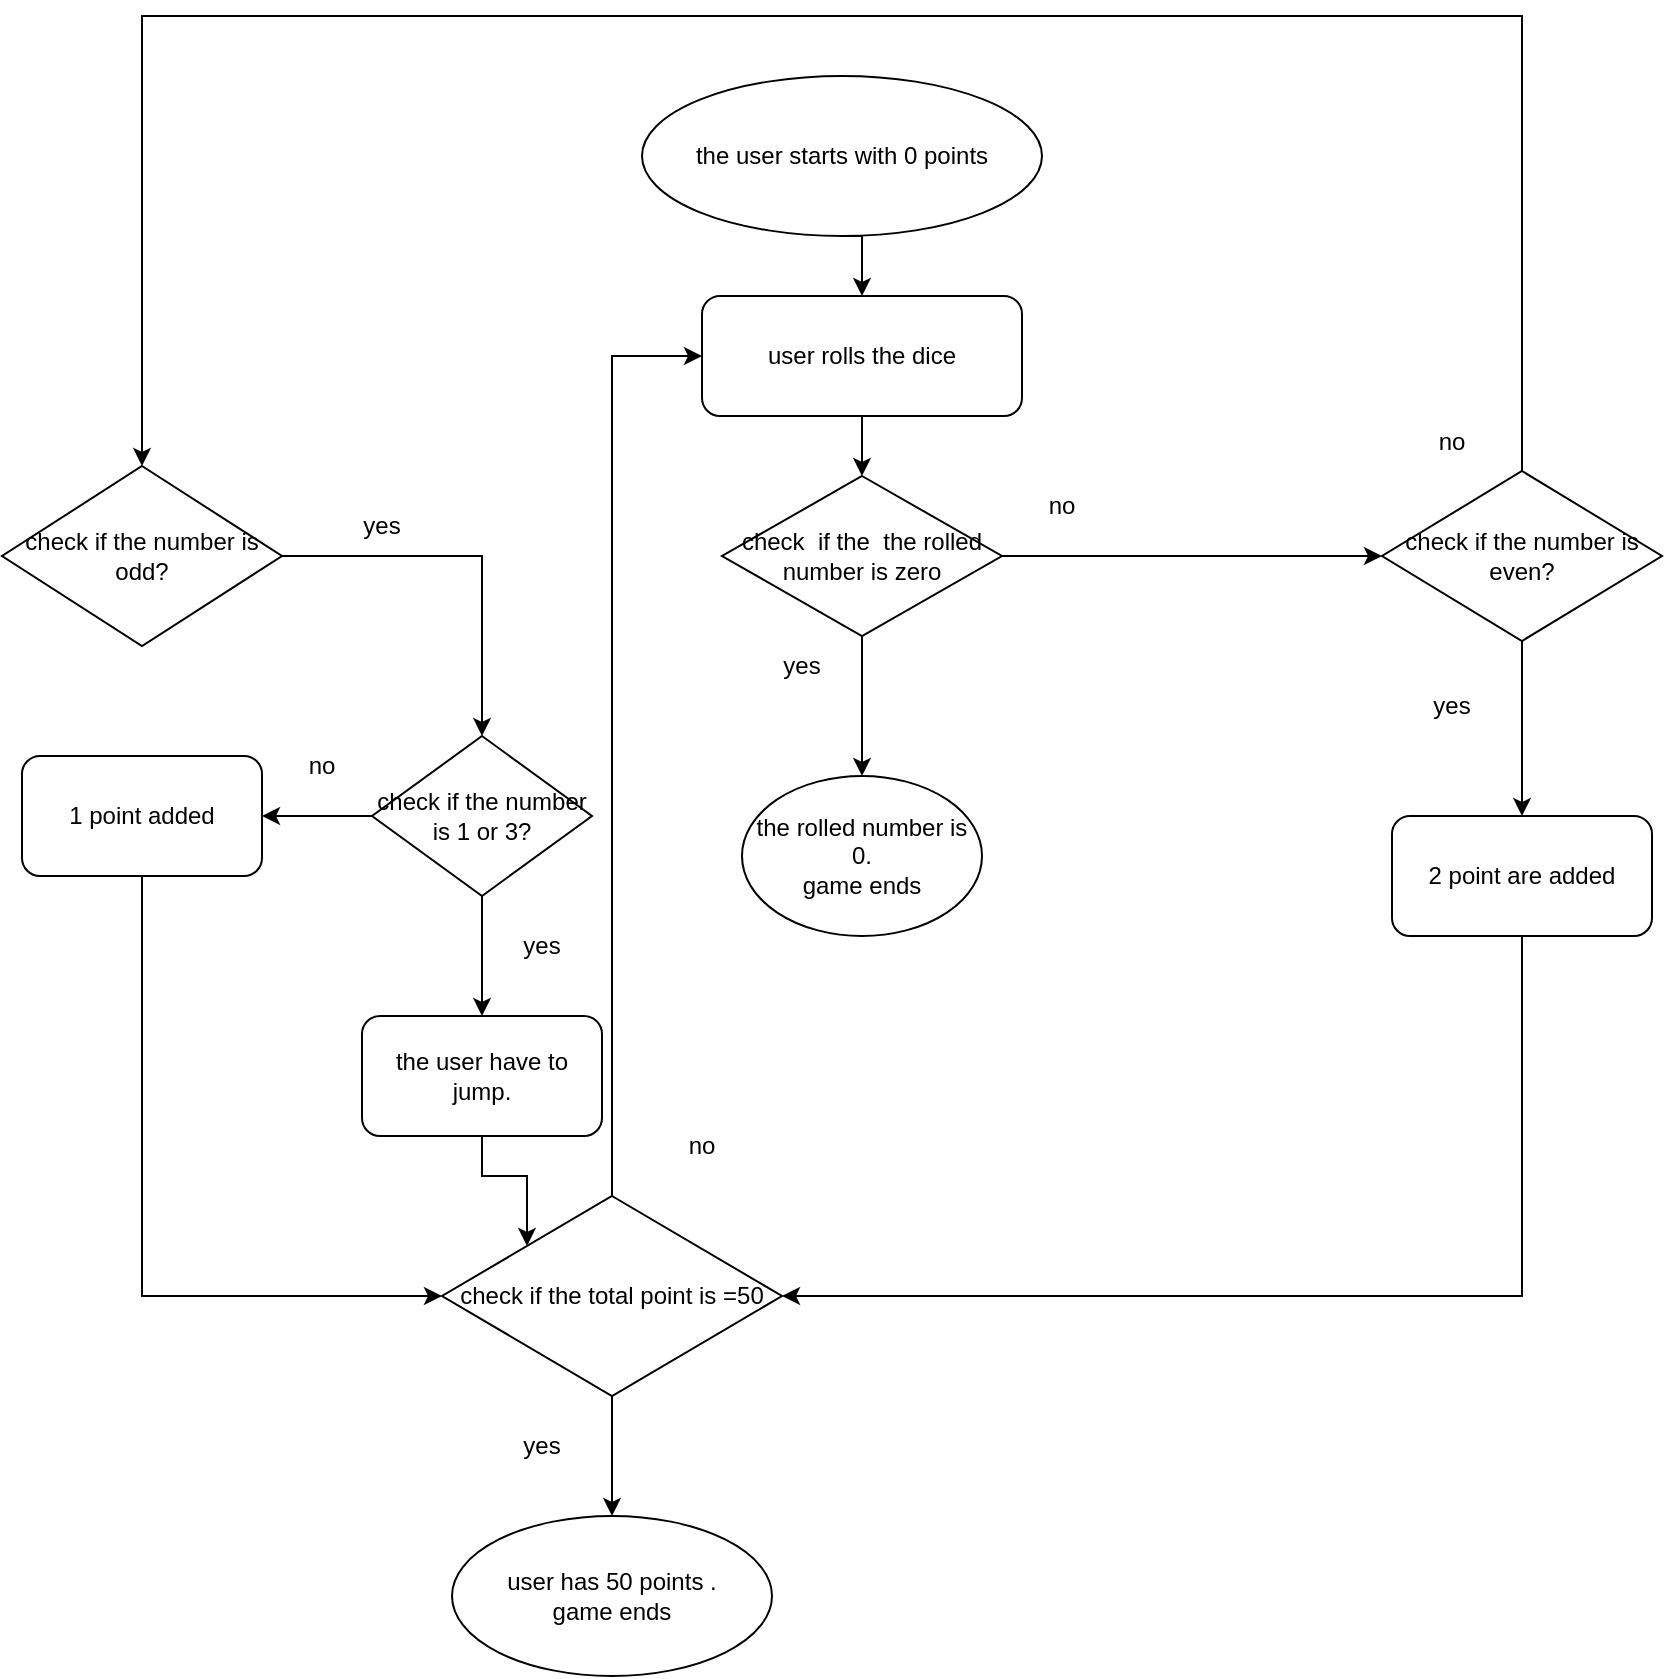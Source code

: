 <mxfile version="21.6.5" type="device">
  <diagram name="Page-1" id="ndef7qB7TFMDrzgztvjd">
    <mxGraphModel dx="1723" dy="806" grid="1" gridSize="10" guides="1" tooltips="1" connect="1" arrows="1" fold="1" page="1" pageScale="1" pageWidth="850" pageHeight="1100" math="0" shadow="0">
      <root>
        <mxCell id="0" />
        <mxCell id="1" parent="0" />
        <mxCell id="ddNK8gfh6SVM7T4me7Co-23" style="edgeStyle=orthogonalEdgeStyle;rounded=0;orthogonalLoop=1;jettySize=auto;html=1;exitX=0.5;exitY=1;exitDx=0;exitDy=0;entryX=0.5;entryY=0;entryDx=0;entryDy=0;" parent="1" source="ddNK8gfh6SVM7T4me7Co-3" target="ddNK8gfh6SVM7T4me7Co-22" edge="1">
          <mxGeometry relative="1" as="geometry" />
        </mxCell>
        <mxCell id="ddNK8gfh6SVM7T4me7Co-3" value="the user starts with 0 points" style="ellipse;whiteSpace=wrap;html=1;align=center;" parent="1" vertex="1">
          <mxGeometry x="330" y="120" width="200" height="80" as="geometry" />
        </mxCell>
        <mxCell id="I7LbydqHAXACBfHh-nrR-21" style="edgeStyle=orthogonalEdgeStyle;rounded=0;orthogonalLoop=1;jettySize=auto;html=1;exitX=1;exitY=0.5;exitDx=0;exitDy=0;" edge="1" parent="1" source="ddNK8gfh6SVM7T4me7Co-4" target="I7LbydqHAXACBfHh-nrR-14">
          <mxGeometry relative="1" as="geometry" />
        </mxCell>
        <mxCell id="ddNK8gfh6SVM7T4me7Co-4" value="check if the number is odd?" style="rhombus;whiteSpace=wrap;html=1;" parent="1" vertex="1">
          <mxGeometry x="10" y="315" width="140" height="90" as="geometry" />
        </mxCell>
        <mxCell id="ddNK8gfh6SVM7T4me7Co-10" value="yes" style="text;html=1;strokeColor=none;fillColor=none;align=center;verticalAlign=middle;whiteSpace=wrap;rounded=0;" parent="1" vertex="1">
          <mxGeometry x="380" y="400" width="60" height="30" as="geometry" />
        </mxCell>
        <mxCell id="ddNK8gfh6SVM7T4me7Co-15" style="edgeStyle=orthogonalEdgeStyle;rounded=0;orthogonalLoop=1;jettySize=auto;html=1;exitX=0.5;exitY=1;exitDx=0;exitDy=0;entryX=0.5;entryY=0;entryDx=0;entryDy=0;" parent="1" source="ddNK8gfh6SVM7T4me7Co-11" target="ddNK8gfh6SVM7T4me7Co-14" edge="1">
          <mxGeometry relative="1" as="geometry" />
        </mxCell>
        <mxCell id="I7LbydqHAXACBfHh-nrR-15" style="edgeStyle=orthogonalEdgeStyle;rounded=0;orthogonalLoop=1;jettySize=auto;html=1;exitX=0.5;exitY=0;exitDx=0;exitDy=0;entryX=0.5;entryY=0;entryDx=0;entryDy=0;" edge="1" parent="1" source="ddNK8gfh6SVM7T4me7Co-11" target="ddNK8gfh6SVM7T4me7Co-4">
          <mxGeometry relative="1" as="geometry">
            <Array as="points">
              <mxPoint x="770" y="90" />
              <mxPoint x="80" y="90" />
            </Array>
          </mxGeometry>
        </mxCell>
        <mxCell id="ddNK8gfh6SVM7T4me7Co-11" value="check if the number is even?" style="rhombus;whiteSpace=wrap;html=1;" parent="1" vertex="1">
          <mxGeometry x="700" y="317.5" width="140" height="85" as="geometry" />
        </mxCell>
        <mxCell id="ddNK8gfh6SVM7T4me7Co-13" value="no" style="text;html=1;strokeColor=none;fillColor=none;align=center;verticalAlign=middle;whiteSpace=wrap;rounded=0;" parent="1" vertex="1">
          <mxGeometry x="510" y="320" width="60" height="30" as="geometry" />
        </mxCell>
        <mxCell id="ddNK8gfh6SVM7T4me7Co-19" style="edgeStyle=orthogonalEdgeStyle;rounded=0;orthogonalLoop=1;jettySize=auto;html=1;exitX=0.5;exitY=1;exitDx=0;exitDy=0;entryX=1;entryY=0.5;entryDx=0;entryDy=0;" parent="1" source="ddNK8gfh6SVM7T4me7Co-14" target="ddNK8gfh6SVM7T4me7Co-16" edge="1">
          <mxGeometry relative="1" as="geometry" />
        </mxCell>
        <mxCell id="ddNK8gfh6SVM7T4me7Co-14" value="2 point are added" style="rounded=1;whiteSpace=wrap;html=1;" parent="1" vertex="1">
          <mxGeometry x="705" y="490" width="130" height="60" as="geometry" />
        </mxCell>
        <mxCell id="ddNK8gfh6SVM7T4me7Co-25" style="edgeStyle=orthogonalEdgeStyle;rounded=0;orthogonalLoop=1;jettySize=auto;html=1;exitX=0.5;exitY=1;exitDx=0;exitDy=0;entryX=0.5;entryY=0;entryDx=0;entryDy=0;" parent="1" source="ddNK8gfh6SVM7T4me7Co-16" target="ddNK8gfh6SVM7T4me7Co-21" edge="1">
          <mxGeometry relative="1" as="geometry" />
        </mxCell>
        <mxCell id="I7LbydqHAXACBfHh-nrR-16" style="edgeStyle=orthogonalEdgeStyle;rounded=0;orthogonalLoop=1;jettySize=auto;html=1;exitX=0.5;exitY=0;exitDx=0;exitDy=0;entryX=0;entryY=0.5;entryDx=0;entryDy=0;" edge="1" parent="1" source="ddNK8gfh6SVM7T4me7Co-16" target="ddNK8gfh6SVM7T4me7Co-22">
          <mxGeometry relative="1" as="geometry" />
        </mxCell>
        <mxCell id="ddNK8gfh6SVM7T4me7Co-16" value="check if the total point is =50" style="rhombus;whiteSpace=wrap;html=1;" parent="1" vertex="1">
          <mxGeometry x="230" y="680" width="170" height="100" as="geometry" />
        </mxCell>
        <mxCell id="ddNK8gfh6SVM7T4me7Co-21" value="user has 50 points .&lt;br&gt;game ends" style="ellipse;whiteSpace=wrap;html=1;" parent="1" vertex="1">
          <mxGeometry x="235" y="840" width="160" height="80" as="geometry" />
        </mxCell>
        <mxCell id="I7LbydqHAXACBfHh-nrR-4" style="edgeStyle=orthogonalEdgeStyle;rounded=0;orthogonalLoop=1;jettySize=auto;html=1;exitX=0.5;exitY=1;exitDx=0;exitDy=0;entryX=0.5;entryY=0;entryDx=0;entryDy=0;" edge="1" parent="1" source="ddNK8gfh6SVM7T4me7Co-22" target="I7LbydqHAXACBfHh-nrR-1">
          <mxGeometry relative="1" as="geometry" />
        </mxCell>
        <mxCell id="ddNK8gfh6SVM7T4me7Co-22" value="user rolls the dice" style="rounded=1;whiteSpace=wrap;html=1;" parent="1" vertex="1">
          <mxGeometry x="360" y="230" width="160" height="60" as="geometry" />
        </mxCell>
        <mxCell id="ddNK8gfh6SVM7T4me7Co-28" value="no" style="text;html=1;strokeColor=none;fillColor=none;align=center;verticalAlign=middle;whiteSpace=wrap;rounded=0;" parent="1" vertex="1">
          <mxGeometry x="705" y="287.5" width="60" height="30" as="geometry" />
        </mxCell>
        <mxCell id="ddNK8gfh6SVM7T4me7Co-29" value="yes" style="text;html=1;strokeColor=none;fillColor=none;align=center;verticalAlign=middle;whiteSpace=wrap;rounded=0;" parent="1" vertex="1">
          <mxGeometry x="705" y="420" width="60" height="30" as="geometry" />
        </mxCell>
        <mxCell id="I7LbydqHAXACBfHh-nrR-3" style="edgeStyle=orthogonalEdgeStyle;rounded=0;orthogonalLoop=1;jettySize=auto;html=1;exitX=1;exitY=0.5;exitDx=0;exitDy=0;entryX=0;entryY=0.5;entryDx=0;entryDy=0;" edge="1" parent="1" source="I7LbydqHAXACBfHh-nrR-1" target="ddNK8gfh6SVM7T4me7Co-11">
          <mxGeometry relative="1" as="geometry" />
        </mxCell>
        <mxCell id="I7LbydqHAXACBfHh-nrR-12" style="edgeStyle=orthogonalEdgeStyle;rounded=0;orthogonalLoop=1;jettySize=auto;html=1;exitX=0.5;exitY=1;exitDx=0;exitDy=0;entryX=0.5;entryY=0;entryDx=0;entryDy=0;" edge="1" parent="1" source="I7LbydqHAXACBfHh-nrR-1" target="I7LbydqHAXACBfHh-nrR-8">
          <mxGeometry relative="1" as="geometry" />
        </mxCell>
        <mxCell id="I7LbydqHAXACBfHh-nrR-1" value="check&amp;nbsp; if the&amp;nbsp; the rolled number is zero" style="rhombus;whiteSpace=wrap;html=1;" vertex="1" parent="1">
          <mxGeometry x="370" y="320" width="140" height="80" as="geometry" />
        </mxCell>
        <mxCell id="I7LbydqHAXACBfHh-nrR-8" value="the rolled number is 0.&lt;br&gt;game ends" style="ellipse;whiteSpace=wrap;html=1;" vertex="1" parent="1">
          <mxGeometry x="380" y="470" width="120" height="80" as="geometry" />
        </mxCell>
        <mxCell id="I7LbydqHAXACBfHh-nrR-11" value="yes" style="text;html=1;strokeColor=none;fillColor=none;align=center;verticalAlign=middle;whiteSpace=wrap;rounded=0;" vertex="1" parent="1">
          <mxGeometry x="250" y="790" width="60" height="30" as="geometry" />
        </mxCell>
        <mxCell id="I7LbydqHAXACBfHh-nrR-22" style="edgeStyle=orthogonalEdgeStyle;rounded=0;orthogonalLoop=1;jettySize=auto;html=1;exitX=0.5;exitY=1;exitDx=0;exitDy=0;entryX=0.5;entryY=0;entryDx=0;entryDy=0;" edge="1" parent="1" source="I7LbydqHAXACBfHh-nrR-14" target="I7LbydqHAXACBfHh-nrR-18">
          <mxGeometry relative="1" as="geometry" />
        </mxCell>
        <mxCell id="I7LbydqHAXACBfHh-nrR-24" style="edgeStyle=orthogonalEdgeStyle;rounded=0;orthogonalLoop=1;jettySize=auto;html=1;exitX=0;exitY=0.5;exitDx=0;exitDy=0;entryX=1;entryY=0.5;entryDx=0;entryDy=0;" edge="1" parent="1" source="I7LbydqHAXACBfHh-nrR-14" target="I7LbydqHAXACBfHh-nrR-19">
          <mxGeometry relative="1" as="geometry" />
        </mxCell>
        <mxCell id="I7LbydqHAXACBfHh-nrR-14" value="check if the number is 1 or 3?" style="rhombus;whiteSpace=wrap;html=1;" vertex="1" parent="1">
          <mxGeometry x="195" y="450" width="110" height="80" as="geometry" />
        </mxCell>
        <mxCell id="I7LbydqHAXACBfHh-nrR-17" value="no" style="text;html=1;strokeColor=none;fillColor=none;align=center;verticalAlign=middle;whiteSpace=wrap;rounded=0;" vertex="1" parent="1">
          <mxGeometry x="330" y="640" width="60" height="30" as="geometry" />
        </mxCell>
        <mxCell id="I7LbydqHAXACBfHh-nrR-30" style="edgeStyle=orthogonalEdgeStyle;rounded=0;orthogonalLoop=1;jettySize=auto;html=1;exitX=0.5;exitY=1;exitDx=0;exitDy=0;entryX=0;entryY=0;entryDx=0;entryDy=0;" edge="1" parent="1" source="I7LbydqHAXACBfHh-nrR-18" target="ddNK8gfh6SVM7T4me7Co-16">
          <mxGeometry relative="1" as="geometry" />
        </mxCell>
        <mxCell id="I7LbydqHAXACBfHh-nrR-18" value="the user have to jump." style="rounded=1;whiteSpace=wrap;html=1;" vertex="1" parent="1">
          <mxGeometry x="190" y="590" width="120" height="60" as="geometry" />
        </mxCell>
        <mxCell id="I7LbydqHAXACBfHh-nrR-29" style="edgeStyle=orthogonalEdgeStyle;rounded=0;orthogonalLoop=1;jettySize=auto;html=1;exitX=0.5;exitY=1;exitDx=0;exitDy=0;entryX=0;entryY=0.5;entryDx=0;entryDy=0;" edge="1" parent="1" source="I7LbydqHAXACBfHh-nrR-19" target="ddNK8gfh6SVM7T4me7Co-16">
          <mxGeometry relative="1" as="geometry" />
        </mxCell>
        <mxCell id="I7LbydqHAXACBfHh-nrR-19" value="1 point added" style="rounded=1;whiteSpace=wrap;html=1;" vertex="1" parent="1">
          <mxGeometry x="20" y="460" width="120" height="60" as="geometry" />
        </mxCell>
        <mxCell id="I7LbydqHAXACBfHh-nrR-25" value="yes" style="text;html=1;strokeColor=none;fillColor=none;align=center;verticalAlign=middle;whiteSpace=wrap;rounded=0;" vertex="1" parent="1">
          <mxGeometry x="170" y="330" width="60" height="30" as="geometry" />
        </mxCell>
        <mxCell id="I7LbydqHAXACBfHh-nrR-26" value="no" style="text;html=1;strokeColor=none;fillColor=none;align=center;verticalAlign=middle;whiteSpace=wrap;rounded=0;" vertex="1" parent="1">
          <mxGeometry x="140" y="450" width="60" height="30" as="geometry" />
        </mxCell>
        <mxCell id="I7LbydqHAXACBfHh-nrR-27" value="yes" style="text;html=1;strokeColor=none;fillColor=none;align=center;verticalAlign=middle;whiteSpace=wrap;rounded=0;" vertex="1" parent="1">
          <mxGeometry x="250" y="540" width="60" height="30" as="geometry" />
        </mxCell>
      </root>
    </mxGraphModel>
  </diagram>
</mxfile>
